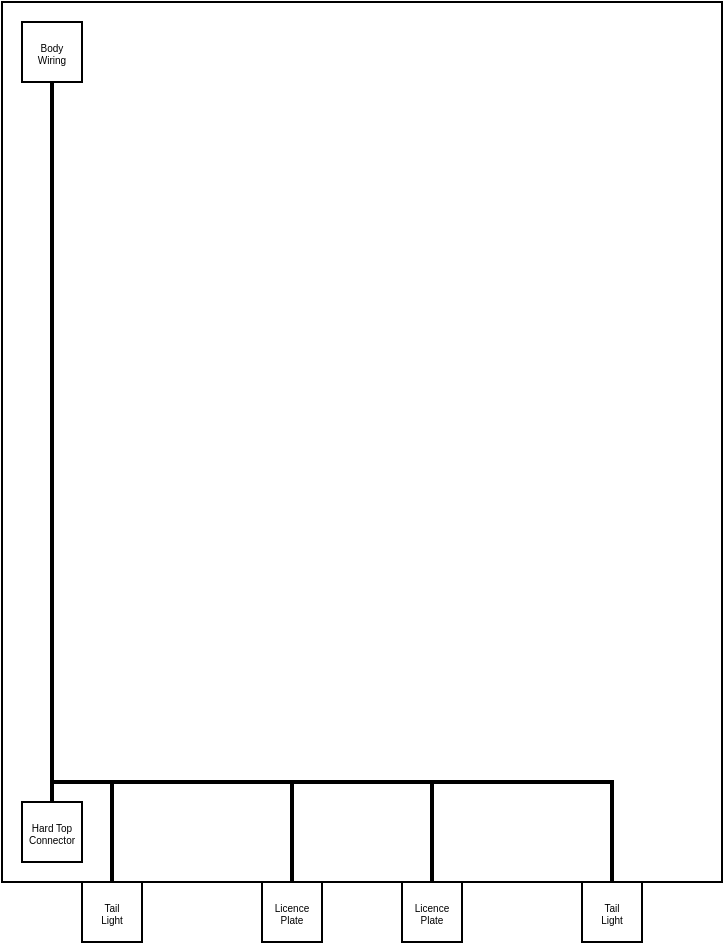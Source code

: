<mxfile version="24.7.17">
  <diagram name="Body Wiring" id="st4SCce2PzyWx1hcvAoO">
    <mxGraphModel dx="1174" dy="684" grid="1" gridSize="10" guides="1" tooltips="1" connect="1" arrows="1" fold="1" page="1" pageScale="1" pageWidth="1654" pageHeight="1169" math="0" shadow="0">
      <root>
        <mxCell id="0" />
        <mxCell id="1" parent="0" />
        <mxCell id="DMMvb4nguRYYTYzqPHAU-2" value="" style="rounded=0;whiteSpace=wrap;html=1;" parent="1" vertex="1">
          <mxGeometry x="360" y="80" width="360" height="440" as="geometry" />
        </mxCell>
        <mxCell id="DMMvb4nguRYYTYzqPHAU-12" style="edgeStyle=orthogonalEdgeStyle;rounded=0;orthogonalLoop=1;jettySize=auto;html=1;exitX=0.5;exitY=1;exitDx=0;exitDy=0;entryX=0.5;entryY=0;entryDx=0;entryDy=0;strokeWidth=2;endArrow=none;endFill=0;" parent="1" source="DMMvb4nguRYYTYzqPHAU-3" target="DMMvb4nguRYYTYzqPHAU-9" edge="1">
          <mxGeometry relative="1" as="geometry" />
        </mxCell>
        <mxCell id="DMMvb4nguRYYTYzqPHAU-13" style="edgeStyle=orthogonalEdgeStyle;rounded=0;orthogonalLoop=1;jettySize=auto;html=1;exitX=0.5;exitY=1;exitDx=0;exitDy=0;entryX=0.5;entryY=0;entryDx=0;entryDy=0;strokeWidth=2;endArrow=none;endFill=0;" parent="1" source="DMMvb4nguRYYTYzqPHAU-3" target="DMMvb4nguRYYTYzqPHAU-5" edge="1">
          <mxGeometry relative="1" as="geometry">
            <Array as="points">
              <mxPoint x="385" y="470" />
              <mxPoint x="415" y="470" />
            </Array>
          </mxGeometry>
        </mxCell>
        <mxCell id="DMMvb4nguRYYTYzqPHAU-14" style="edgeStyle=orthogonalEdgeStyle;rounded=0;orthogonalLoop=1;jettySize=auto;html=1;exitX=0.5;exitY=1;exitDx=0;exitDy=0;strokeWidth=2;endArrow=none;endFill=0;" parent="1" source="DMMvb4nguRYYTYzqPHAU-3" target="DMMvb4nguRYYTYzqPHAU-7" edge="1">
          <mxGeometry relative="1" as="geometry">
            <Array as="points">
              <mxPoint x="385" y="470" />
              <mxPoint x="505" y="470" />
            </Array>
          </mxGeometry>
        </mxCell>
        <mxCell id="DMMvb4nguRYYTYzqPHAU-15" style="edgeStyle=orthogonalEdgeStyle;rounded=0;orthogonalLoop=1;jettySize=auto;html=1;exitX=0.5;exitY=1;exitDx=0;exitDy=0;entryX=0.5;entryY=0;entryDx=0;entryDy=0;strokeWidth=2;endArrow=none;endFill=0;" parent="1" source="DMMvb4nguRYYTYzqPHAU-3" target="DMMvb4nguRYYTYzqPHAU-8" edge="1">
          <mxGeometry relative="1" as="geometry">
            <Array as="points">
              <mxPoint x="385" y="470" />
              <mxPoint x="575" y="470" />
            </Array>
          </mxGeometry>
        </mxCell>
        <mxCell id="DMMvb4nguRYYTYzqPHAU-16" style="edgeStyle=orthogonalEdgeStyle;rounded=0;orthogonalLoop=1;jettySize=auto;html=1;exitX=0.5;exitY=1;exitDx=0;exitDy=0;entryX=0.5;entryY=0;entryDx=0;entryDy=0;strokeWidth=2;endArrow=none;endFill=0;" parent="1" source="DMMvb4nguRYYTYzqPHAU-3" target="DMMvb4nguRYYTYzqPHAU-6" edge="1">
          <mxGeometry relative="1" as="geometry">
            <Array as="points">
              <mxPoint x="385" y="470" />
              <mxPoint x="665" y="470" />
            </Array>
          </mxGeometry>
        </mxCell>
        <mxCell id="DMMvb4nguRYYTYzqPHAU-3" value="Body&lt;div&gt;Wiring&lt;/div&gt;" style="whiteSpace=wrap;html=1;aspect=fixed;fontSize=5;" parent="1" vertex="1">
          <mxGeometry x="370" y="90" width="30" height="30" as="geometry" />
        </mxCell>
        <mxCell id="DMMvb4nguRYYTYzqPHAU-5" value="Tail&lt;div&gt;Light&lt;/div&gt;" style="whiteSpace=wrap;html=1;aspect=fixed;fontSize=5;" parent="1" vertex="1">
          <mxGeometry x="400" y="520" width="30" height="30" as="geometry" />
        </mxCell>
        <mxCell id="DMMvb4nguRYYTYzqPHAU-6" value="Tail&lt;div&gt;Light&lt;/div&gt;" style="whiteSpace=wrap;html=1;aspect=fixed;fontSize=5;" parent="1" vertex="1">
          <mxGeometry x="650" y="520" width="30" height="30" as="geometry" />
        </mxCell>
        <mxCell id="DMMvb4nguRYYTYzqPHAU-7" value="Licence&lt;div&gt;Plate&lt;/div&gt;" style="whiteSpace=wrap;html=1;aspect=fixed;fontSize=5;" parent="1" vertex="1">
          <mxGeometry x="490" y="520" width="30" height="30" as="geometry" />
        </mxCell>
        <mxCell id="DMMvb4nguRYYTYzqPHAU-8" value="Licence&lt;div&gt;Plate&lt;/div&gt;" style="whiteSpace=wrap;html=1;aspect=fixed;fontSize=5;" parent="1" vertex="1">
          <mxGeometry x="560" y="520" width="30" height="30" as="geometry" />
        </mxCell>
        <mxCell id="DMMvb4nguRYYTYzqPHAU-9" value="Hard Top&lt;div&gt;Connector&lt;/div&gt;" style="whiteSpace=wrap;html=1;aspect=fixed;fontSize=5;" parent="1" vertex="1">
          <mxGeometry x="370" y="480" width="30" height="30" as="geometry" />
        </mxCell>
      </root>
    </mxGraphModel>
  </diagram>
</mxfile>
